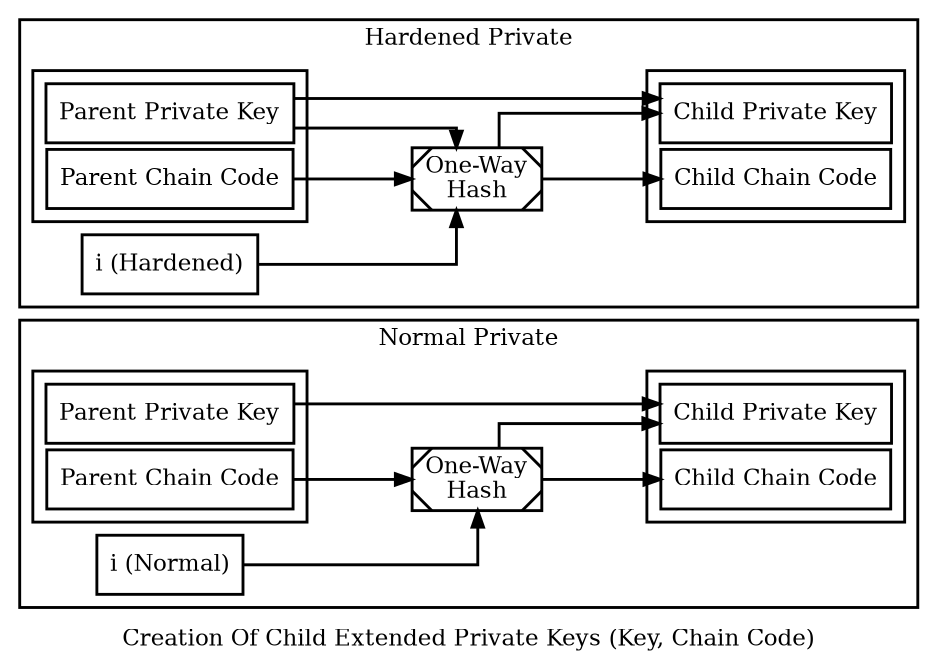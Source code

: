 digraph extended {

size=6.25;
rankdir=LR;
penwidth=1.75;
node [ penwidth = 1.75, shape = "box" ];
edge [ penwidth = 1.75 ];
nodesep=0.05;
splines = ortho;
ranksep = 1.0;

subgraph cluster_norm {
    //style = "invis"
    //label = "Creation Of Normal Child Extended Keys (Key + Chain Code)\nFrom Parent Extended Keys"

    subgraph cluster_n_parent_extended_key {
        n_parent_private_key [ label = "Parent Private Key" ];
        n_parent_chain_code [ label = "Parent Chain Code" ];
    }

    subgraph cluster_child_extended_key_norm {
        child_private_key_norm [ label = "Child Private Key" ];
        child_chain_code_norm [ label = "Child Chain Code" ];
    }
    hmac_norm [ style = "diagonals", label = "One-Way\nHash" ];
    i_norm [ label = "i (Normal)" ];

    n_parent_chain_code -> hmac_norm;
    i_norm -> hmac_norm;
    hmac_norm -> child_private_key_norm;
    hmac_norm -> child_chain_code_norm;
    n_parent_private_key -> child_private_key_norm;

    label = "Normal Private"
}

subgraph cluster_hard {

    subgraph cluster_h_parent_extended_key {
        h_parent_private_key [ label = "Parent Private Key" ];
        h_parent_chain_code [ label = "Parent Chain Code" ];
    }

    subgraph cluster_child_extended_key_else {
        child_private_key_hard [ label = "Child Private Key" ];
        child_chain_code_hard [ label = "Child Chain Code" ];
    }

    hmac_hard [ style = "diagonals", label = "One-Way\nHash" ];
    i_hard [ label = "i (Hardened)" ];

    h_parent_chain_code -> hmac_hard;
    h_parent_private_key -> hmac_hard;

    i_hard -> hmac_hard;

    hmac_hard -> child_private_key_hard;
    hmac_hard -> child_chain_code_hard;
    h_parent_private_key -> child_private_key_hard;

    label = "Hardened Private"
}


label = "Creation Of Child Extended Private Keys (Key, Chain Code)"

}
